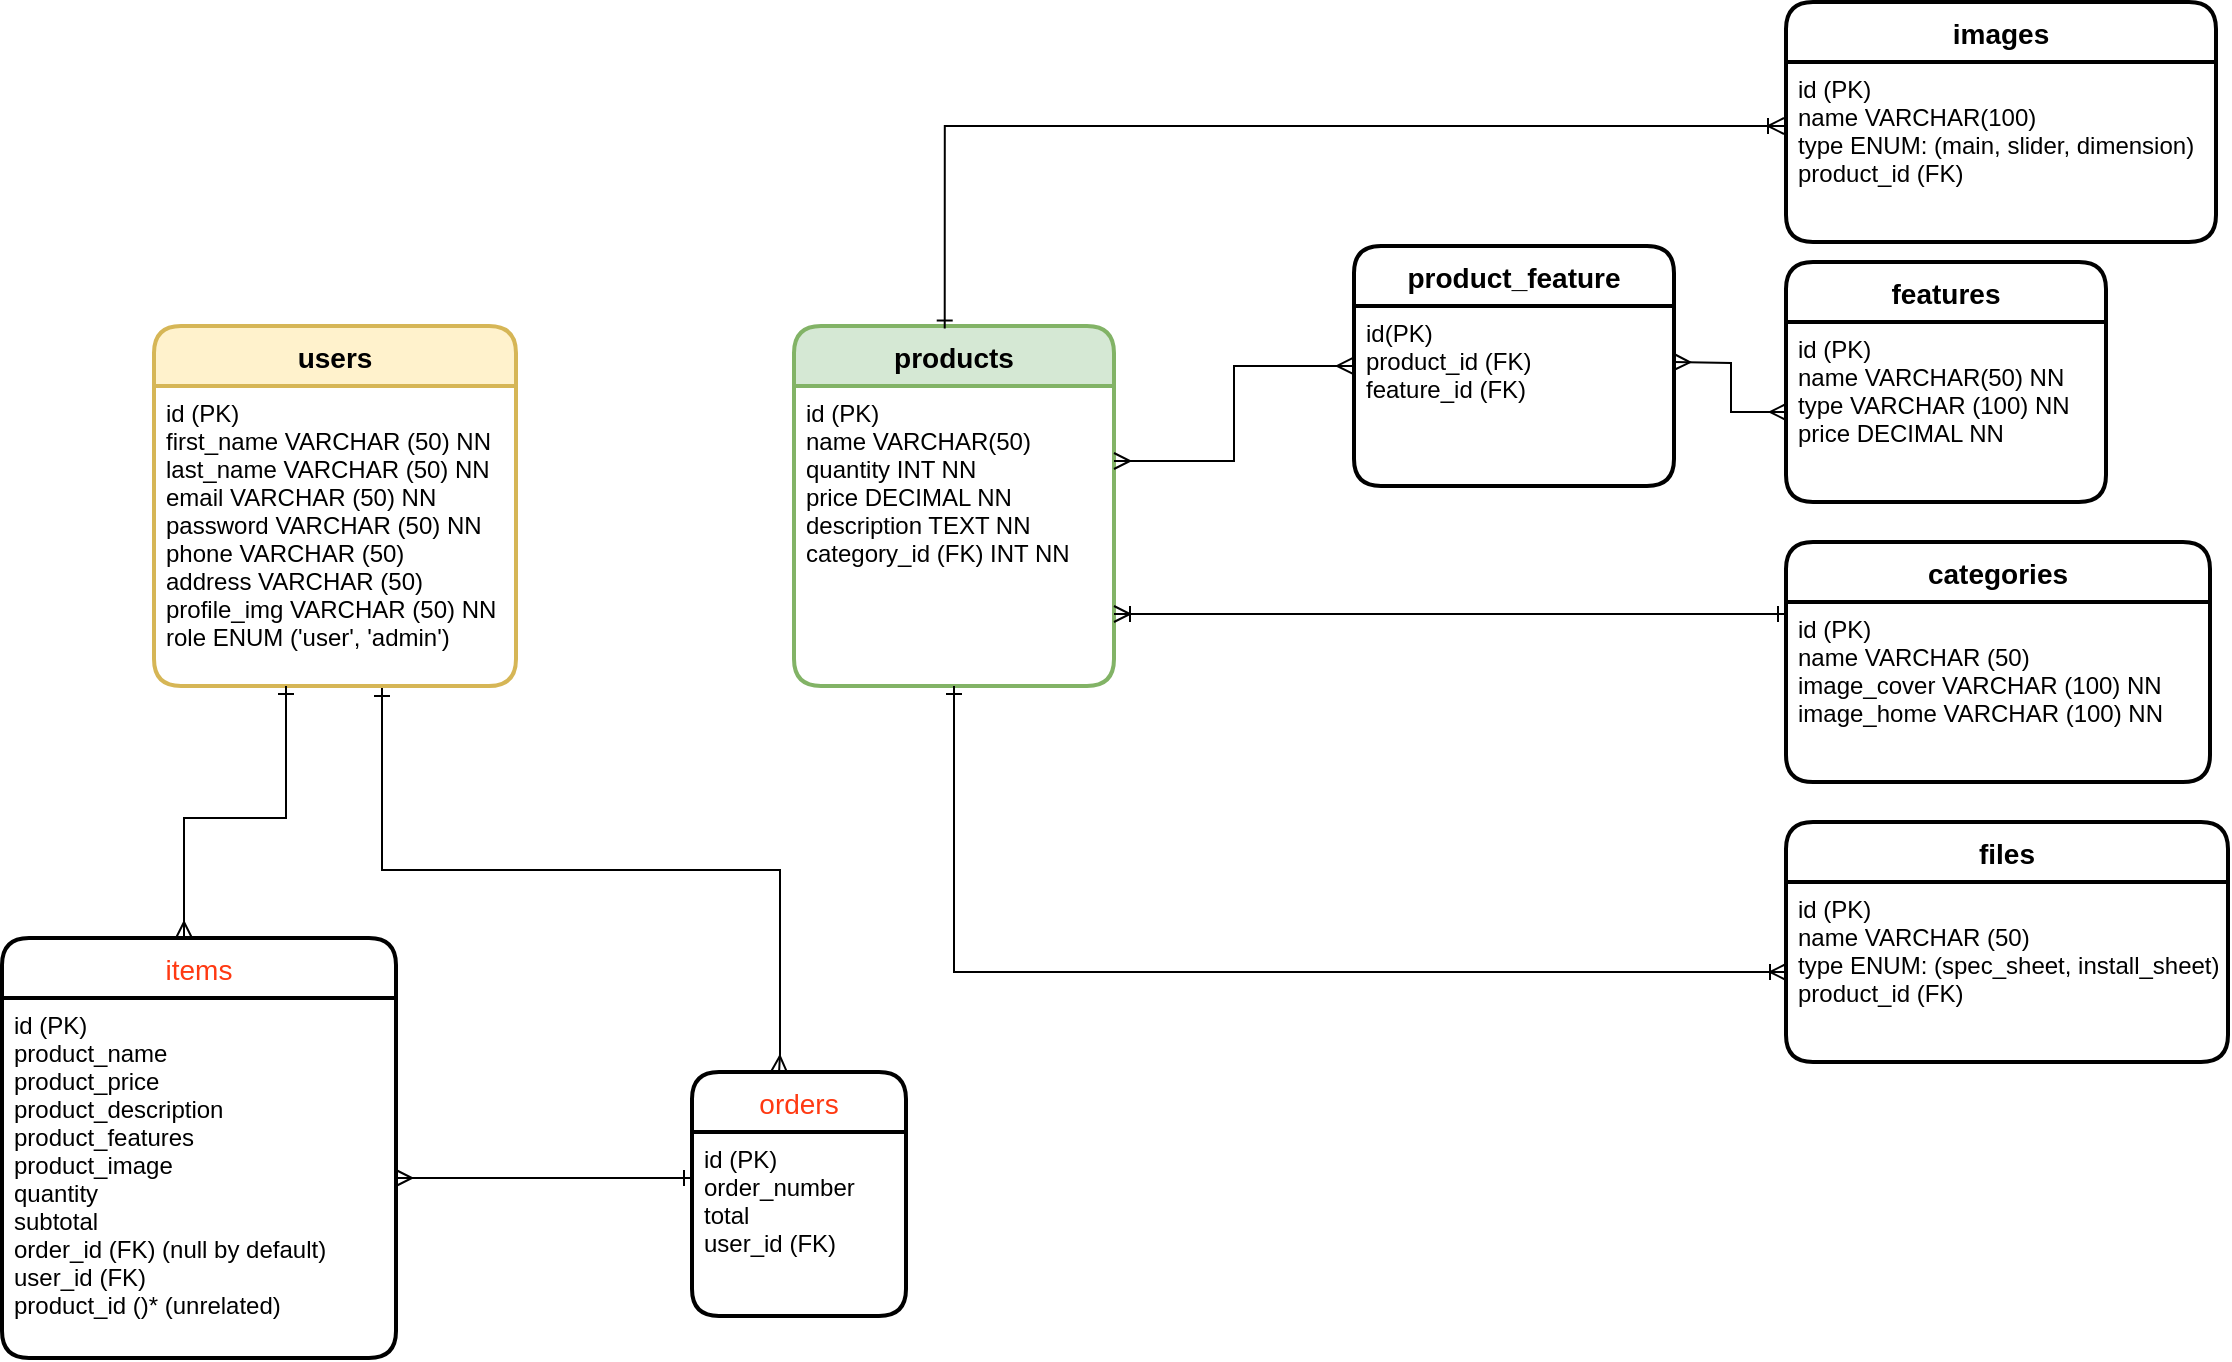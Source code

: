 <mxfile version="14.8.6" type="device"><diagram id="g-k16DhebDiftjY1iGxn" name="Focal Glow"><mxGraphModel dx="870" dy="594" grid="0" gridSize="10" guides="1" tooltips="1" connect="1" arrows="1" fold="1" page="1" pageScale="1" pageWidth="1169" pageHeight="827" math="0" shadow="0"><root><mxCell id="0"/><mxCell id="1" parent="0"/><mxCell id="8QJux-kFBScDcn0WXRvy-4" value="product_feature" style="swimlane;childLayout=stackLayout;horizontal=1;startSize=30;horizontalStack=0;rounded=1;fontSize=14;fontStyle=1;strokeWidth=2;resizeParent=0;resizeLast=1;shadow=0;dashed=0;align=center;" parent="1" vertex="1"><mxGeometry x="720" y="245" width="160" height="120" as="geometry"/></mxCell><mxCell id="8QJux-kFBScDcn0WXRvy-5" value="id(PK)&#10;product_id (FK)&#10;feature_id (FK)" style="align=left;strokeColor=none;fillColor=none;spacingLeft=4;fontSize=12;verticalAlign=top;resizable=0;rotatable=0;part=1;" parent="8QJux-kFBScDcn0WXRvy-4" vertex="1"><mxGeometry y="30" width="160" height="90" as="geometry"/></mxCell><mxCell id="8QJux-kFBScDcn0WXRvy-6" value="features" style="swimlane;childLayout=stackLayout;horizontal=1;startSize=30;horizontalStack=0;rounded=1;fontSize=14;fontStyle=1;strokeWidth=2;resizeParent=0;resizeLast=1;shadow=0;dashed=0;align=center;" parent="1" vertex="1"><mxGeometry x="936" y="253" width="160" height="120" as="geometry"/></mxCell><mxCell id="8QJux-kFBScDcn0WXRvy-7" value="id (PK)&#10;name VARCHAR(50) NN&#10;type VARCHAR (100) NN&#10;price DECIMAL NN&#10;" style="align=left;strokeColor=none;fillColor=none;spacingLeft=4;fontSize=12;verticalAlign=top;resizable=0;rotatable=0;part=1;" parent="8QJux-kFBScDcn0WXRvy-6" vertex="1"><mxGeometry y="30" width="160" height="90" as="geometry"/></mxCell><mxCell id="8QJux-kFBScDcn0WXRvy-8" value="images" style="swimlane;childLayout=stackLayout;horizontal=1;startSize=30;horizontalStack=0;rounded=1;fontSize=14;fontStyle=1;strokeWidth=2;resizeParent=0;resizeLast=1;shadow=0;dashed=0;align=center;" parent="1" vertex="1"><mxGeometry x="936" y="123" width="215" height="120" as="geometry"/></mxCell><mxCell id="8QJux-kFBScDcn0WXRvy-9" value="id (PK)&#10;name VARCHAR(100)&#10;type ENUM: (main, slider, dimension)&#10;product_id (FK)" style="align=left;strokeColor=none;fillColor=none;spacingLeft=4;fontSize=12;verticalAlign=top;resizable=0;rotatable=0;part=1;" parent="8QJux-kFBScDcn0WXRvy-8" vertex="1"><mxGeometry y="30" width="215" height="90" as="geometry"/></mxCell><mxCell id="8QJux-kFBScDcn0WXRvy-13" value="categories" style="swimlane;childLayout=stackLayout;horizontal=1;startSize=30;horizontalStack=0;rounded=1;fontSize=14;fontStyle=1;strokeWidth=2;resizeParent=0;resizeLast=1;shadow=0;dashed=0;align=center;" parent="1" vertex="1"><mxGeometry x="936" y="393" width="212" height="120" as="geometry"/></mxCell><mxCell id="8QJux-kFBScDcn0WXRvy-14" value="id (PK)&#10;name VARCHAR (50)&#10;image_cover VARCHAR (100) NN&#10;image_home VARCHAR (100) NN" style="align=left;strokeColor=none;fillColor=none;spacingLeft=4;fontSize=12;verticalAlign=top;resizable=0;rotatable=0;part=1;" parent="8QJux-kFBScDcn0WXRvy-13" vertex="1"><mxGeometry y="30" width="212" height="90" as="geometry"/></mxCell><mxCell id="8QJux-kFBScDcn0WXRvy-17" value="files" style="swimlane;childLayout=stackLayout;horizontal=1;startSize=30;horizontalStack=0;rounded=1;fontSize=14;fontStyle=1;strokeWidth=2;resizeParent=0;resizeLast=1;shadow=0;dashed=0;align=center;" parent="1" vertex="1"><mxGeometry x="936" y="533" width="221" height="120" as="geometry"/></mxCell><mxCell id="8QJux-kFBScDcn0WXRvy-18" value="id (PK)&#10;name VARCHAR (50)&#10;type ENUM: (spec_sheet, install_sheet)&#10;product_id (FK)" style="align=left;strokeColor=none;fillColor=none;spacingLeft=4;fontSize=12;verticalAlign=top;resizable=0;rotatable=0;part=1;" parent="8QJux-kFBScDcn0WXRvy-17" vertex="1"><mxGeometry y="30" width="221" height="90" as="geometry"/></mxCell><mxCell id="8QJux-kFBScDcn0WXRvy-24" value="products" style="swimlane;childLayout=stackLayout;horizontal=1;startSize=30;horizontalStack=0;rounded=1;fontSize=14;fontStyle=1;strokeWidth=2;resizeParent=0;resizeLast=1;shadow=0;dashed=0;align=center;fillColor=#d5e8d4;strokeColor=#82b366;" parent="1" vertex="1"><mxGeometry x="440" y="285" width="160" height="180" as="geometry"/></mxCell><mxCell id="8QJux-kFBScDcn0WXRvy-25" value="id (PK)&#10;name VARCHAR(50)&#10;quantity INT NN&#10;price DECIMAL NN&#10;description TEXT NN&#10;category_id (FK) INT NN&#10;" style="align=left;strokeColor=none;fillColor=none;spacingLeft=4;fontSize=12;verticalAlign=top;resizable=0;rotatable=0;part=1;" parent="8QJux-kFBScDcn0WXRvy-24" vertex="1"><mxGeometry y="30" width="160" height="150" as="geometry"/></mxCell><mxCell id="8QJux-kFBScDcn0WXRvy-26" style="edgeStyle=orthogonalEdgeStyle;rounded=0;orthogonalLoop=1;jettySize=auto;html=1;startArrow=ERoneToMany;startFill=0;endArrow=ERone;endFill=0;entryX=0.471;entryY=0.007;entryDx=0;entryDy=0;entryPerimeter=0;" parent="1" target="8QJux-kFBScDcn0WXRvy-24" edge="1"><mxGeometry relative="1" as="geometry"><mxPoint x="935" y="185" as="sourcePoint"/><mxPoint x="515" y="259" as="targetPoint"/><Array as="points"><mxPoint x="515" y="185"/></Array></mxGeometry></mxCell><mxCell id="8QJux-kFBScDcn0WXRvy-27" style="edgeStyle=orthogonalEdgeStyle;rounded=0;orthogonalLoop=1;jettySize=auto;html=1;startArrow=ERoneToMany;startFill=0;endArrow=ERone;endFill=0;" parent="1" source="8QJux-kFBScDcn0WXRvy-18" target="8QJux-kFBScDcn0WXRvy-25" edge="1"><mxGeometry relative="1" as="geometry"><mxPoint x="936" y="595" as="sourcePoint"/><mxPoint x="503.04" y="716.98" as="targetPoint"/></mxGeometry></mxCell><mxCell id="8QJux-kFBScDcn0WXRvy-32" style="edgeStyle=orthogonalEdgeStyle;rounded=0;orthogonalLoop=1;jettySize=auto;html=1;startArrow=ERmany;startFill=0;endArrow=ERmany;endFill=0;" parent="1" source="8QJux-kFBScDcn0WXRvy-7" edge="1"><mxGeometry relative="1" as="geometry"><mxPoint x="934" y="303" as="sourcePoint"/><mxPoint x="880" y="303" as="targetPoint"/><Array as="points"/></mxGeometry></mxCell><mxCell id="8QJux-kFBScDcn0WXRvy-33" style="edgeStyle=orthogonalEdgeStyle;rounded=0;orthogonalLoop=1;jettySize=auto;html=1;startArrow=ERone;startFill=0;endArrow=ERoneToMany;endFill=0;" parent="1" target="8QJux-kFBScDcn0WXRvy-25" edge="1"><mxGeometry relative="1" as="geometry"><mxPoint x="936" y="429" as="sourcePoint"/><mxPoint x="588" y="429" as="targetPoint"/><Array as="points"><mxPoint x="665" y="429"/><mxPoint x="665" y="429"/></Array></mxGeometry></mxCell><mxCell id="8QJux-kFBScDcn0WXRvy-35" value="users" style="swimlane;childLayout=stackLayout;horizontal=1;startSize=30;horizontalStack=0;rounded=1;fontSize=14;fontStyle=1;strokeWidth=2;resizeParent=0;resizeLast=1;shadow=0;dashed=0;align=center;fillColor=#fff2cc;strokeColor=#d6b656;" parent="1" vertex="1"><mxGeometry x="120" y="285" width="181" height="180" as="geometry"/></mxCell><mxCell id="8QJux-kFBScDcn0WXRvy-36" value="id (PK)&#10;first_name VARCHAR (50) NN&#10;last_name VARCHAR (50) NN&#10;email VARCHAR (50) NN&#10;password VARCHAR (50) NN&#10;phone VARCHAR (50)&#10;address VARCHAR (50)&#10;profile_img VARCHAR (50) NN&#10;role ENUM ('user', 'admin')" style="align=left;strokeColor=none;fillColor=none;spacingLeft=4;fontSize=12;verticalAlign=top;resizable=0;rotatable=0;part=1;" parent="8QJux-kFBScDcn0WXRvy-35" vertex="1"><mxGeometry y="30" width="181" height="150" as="geometry"/></mxCell><mxCell id="8QJux-kFBScDcn0WXRvy-46" style="edgeStyle=orthogonalEdgeStyle;rounded=0;orthogonalLoop=1;jettySize=auto;html=1;startArrow=ERone;startFill=0;endArrow=ERmany;endFill=0;exitX=0;exitY=0.25;exitDx=0;exitDy=0;" parent="1" source="eE88Hg0V9DWtgK1u9Ekx-10" target="eE88Hg0V9DWtgK1u9Ekx-7" edge="1"><mxGeometry relative="1" as="geometry"><mxPoint x="62" y="604" as="sourcePoint"/><mxPoint x="216" y="638" as="targetPoint"/><Array as="points"/></mxGeometry></mxCell><mxCell id="eE88Hg0V9DWtgK1u9Ekx-6" value="items" style="swimlane;childLayout=stackLayout;horizontal=1;startSize=30;horizontalStack=0;rounded=1;fontSize=14;fontStyle=0;strokeWidth=2;resizeParent=0;resizeLast=1;shadow=0;dashed=0;align=center;fontColor=#FF3912;" parent="1" vertex="1"><mxGeometry x="44" y="591" width="197" height="210" as="geometry"/></mxCell><mxCell id="eE88Hg0V9DWtgK1u9Ekx-7" value="id (PK)&#10;product_name&#10;product_price&#10;product_description&#10;product_features&#10;product_image&#10;quantity&#10;subtotal&#10;order_id (FK) (null by default)&#10;user_id (FK)&#10;product_id ()* (unrelated)&#10;" style="align=left;strokeColor=none;fillColor=none;spacingLeft=4;fontSize=12;verticalAlign=top;resizable=0;rotatable=0;part=1;" parent="eE88Hg0V9DWtgK1u9Ekx-6" vertex="1"><mxGeometry y="30" width="197" height="180" as="geometry"/></mxCell><mxCell id="eE88Hg0V9DWtgK1u9Ekx-9" value="orders" style="swimlane;childLayout=stackLayout;horizontal=1;startSize=30;horizontalStack=0;rounded=1;fontSize=14;fontStyle=0;strokeWidth=2;resizeParent=0;resizeLast=1;shadow=0;dashed=0;align=center;fontColor=#FF3912;" parent="1" vertex="1"><mxGeometry x="389" y="658" width="107" height="122" as="geometry"/></mxCell><mxCell id="eE88Hg0V9DWtgK1u9Ekx-10" value="id (PK)&#10;order_number&#10;total&#10;user_id (FK)&#10;" style="align=left;strokeColor=none;fillColor=none;spacingLeft=4;fontSize=12;verticalAlign=top;resizable=0;rotatable=0;part=1;" parent="eE88Hg0V9DWtgK1u9Ekx-9" vertex="1"><mxGeometry y="30" width="107" height="92" as="geometry"/></mxCell><mxCell id="8QJux-kFBScDcn0WXRvy-28" style="edgeStyle=orthogonalEdgeStyle;rounded=0;orthogonalLoop=1;jettySize=auto;html=1;entryX=1;entryY=0.25;entryDx=0;entryDy=0;startArrow=ERmany;startFill=0;endArrow=ERmany;endFill=0;exitX=-0.003;exitY=0.333;exitDx=0;exitDy=0;exitPerimeter=0;" parent="1" source="8QJux-kFBScDcn0WXRvy-5" target="8QJux-kFBScDcn0WXRvy-25" edge="1"><mxGeometry relative="1" as="geometry"><mxPoint x="720.0" y="285" as="sourcePoint"/><mxPoint x="503.04" y="406.98" as="targetPoint"/></mxGeometry></mxCell><mxCell id="nX1cwSO-RSptFibV1jPU-4" style="edgeStyle=orthogonalEdgeStyle;rounded=0;orthogonalLoop=1;jettySize=auto;html=1;startArrow=ERone;startFill=0;endArrow=ERmany;endFill=0;" parent="1" edge="1"><mxGeometry relative="1" as="geometry"><mxPoint x="186" y="465" as="sourcePoint"/><mxPoint x="135" y="591" as="targetPoint"/><Array as="points"><mxPoint x="186" y="531"/><mxPoint x="135" y="531"/><mxPoint x="135" y="591"/></Array></mxGeometry></mxCell><mxCell id="nX1cwSO-RSptFibV1jPU-5" style="edgeStyle=orthogonalEdgeStyle;rounded=0;orthogonalLoop=1;jettySize=auto;html=1;startArrow=ERone;startFill=0;endArrow=ERmany;endFill=0;entryX=0.407;entryY=0;entryDx=0;entryDy=0;entryPerimeter=0;" parent="1" target="eE88Hg0V9DWtgK1u9Ekx-9" edge="1"><mxGeometry relative="1" as="geometry"><mxPoint x="234" y="466" as="sourcePoint"/><mxPoint x="273" y="649" as="targetPoint"/><Array as="points"><mxPoint x="234" y="466"/><mxPoint x="234" y="557"/><mxPoint x="433" y="557"/><mxPoint x="433" y="649"/><mxPoint x="433" y="649"/></Array></mxGeometry></mxCell></root></mxGraphModel></diagram></mxfile>